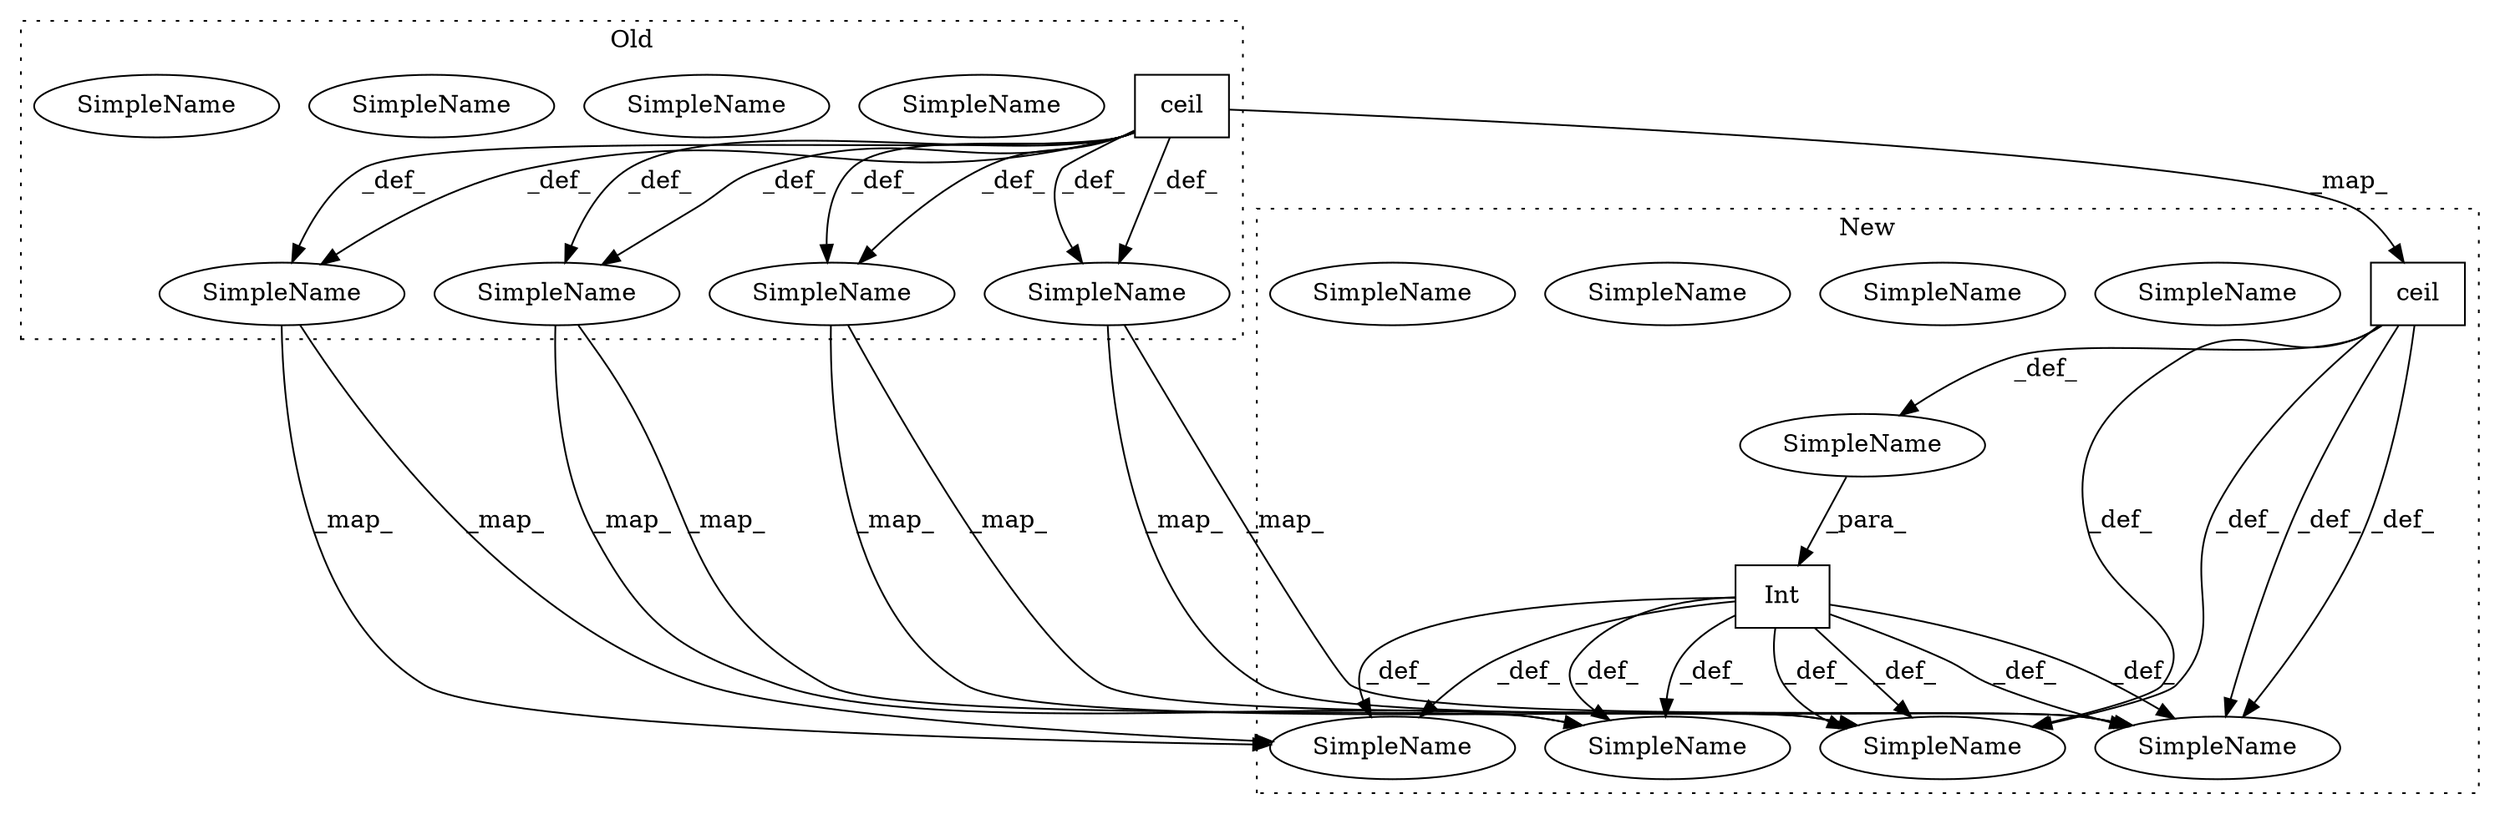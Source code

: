 digraph G {
subgraph cluster0 {
1 [label="ceil" a="32" s="11493,11528" l="5,1" shape="box"];
3 [label="SimpleName" a="42" s="11540" l="5" shape="ellipse"];
6 [label="SimpleName" a="42" s="11540" l="5" shape="ellipse"];
7 [label="SimpleName" a="42" s="12029" l="1" shape="ellipse"];
10 [label="SimpleName" a="42" s="12029" l="1" shape="ellipse"];
13 [label="SimpleName" a="42" s="12322" l="6" shape="ellipse"];
16 [label="SimpleName" a="42" s="12322" l="6" shape="ellipse"];
17 [label="SimpleName" a="42" s="11762" l="1" shape="ellipse"];
20 [label="SimpleName" a="42" s="11762" l="1" shape="ellipse"];
label = "Old";
style="dotted";
}
subgraph cluster1 {
2 [label="ceil" a="32" s="11497,11532" l="5,1" shape="box"];
4 [label="SimpleName" a="42" s="11545" l="5" shape="ellipse"];
5 [label="SimpleName" a="42" s="11545" l="5" shape="ellipse"];
8 [label="SimpleName" a="42" s="12034" l="1" shape="ellipse"];
9 [label="SimpleName" a="42" s="12034" l="1" shape="ellipse"];
11 [label="SimpleName" a="42" s="" l="" shape="ellipse"];
12 [label="Int" a="32" s="11488,11533" l="4,1" shape="box"];
14 [label="SimpleName" a="42" s="12332" l="6" shape="ellipse"];
15 [label="SimpleName" a="42" s="12332" l="6" shape="ellipse"];
18 [label="SimpleName" a="42" s="11767" l="1" shape="ellipse"];
19 [label="SimpleName" a="42" s="11767" l="1" shape="ellipse"];
label = "New";
style="dotted";
}
1 -> 2 [label="_map_"];
1 -> 20 [label="_def_"];
1 -> 10 [label="_def_"];
1 -> 10 [label="_def_"];
1 -> 16 [label="_def_"];
1 -> 20 [label="_def_"];
1 -> 6 [label="_def_"];
1 -> 6 [label="_def_"];
1 -> 16 [label="_def_"];
2 -> 11 [label="_def_"];
2 -> 15 [label="_def_"];
2 -> 19 [label="_def_"];
2 -> 15 [label="_def_"];
2 -> 19 [label="_def_"];
6 -> 5 [label="_map_"];
6 -> 5 [label="_map_"];
10 -> 9 [label="_map_"];
10 -> 9 [label="_map_"];
11 -> 12 [label="_para_"];
12 -> 5 [label="_def_"];
12 -> 15 [label="_def_"];
12 -> 15 [label="_def_"];
12 -> 19 [label="_def_"];
12 -> 9 [label="_def_"];
12 -> 19 [label="_def_"];
12 -> 5 [label="_def_"];
12 -> 9 [label="_def_"];
16 -> 15 [label="_map_"];
16 -> 15 [label="_map_"];
20 -> 19 [label="_map_"];
20 -> 19 [label="_map_"];
}